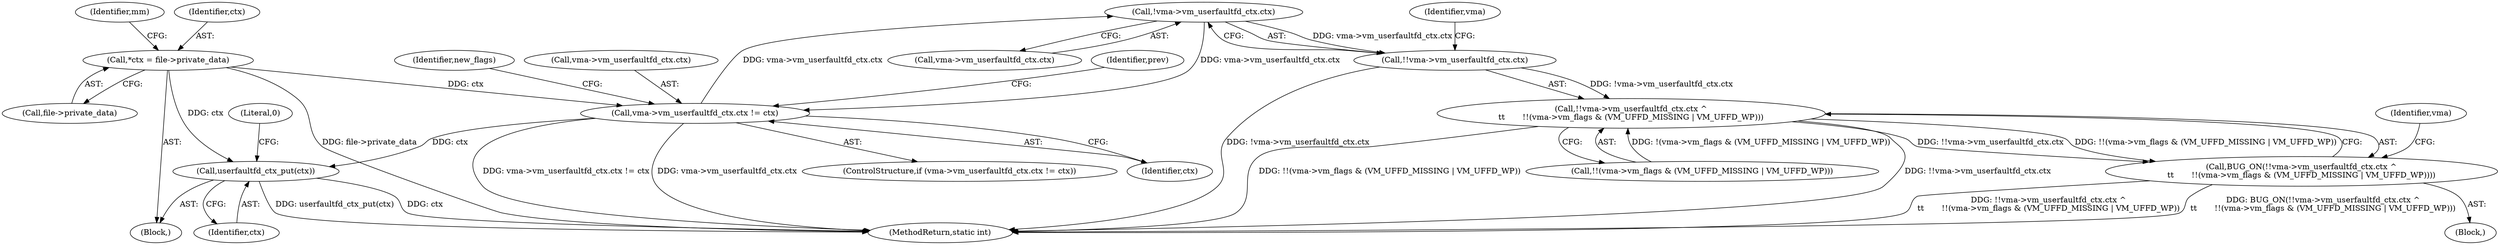 digraph "0_linux_04f5866e41fb70690e28397487d8bd8eea7d712a_3@pointer" {
"1000164" [label="(Call,!vma->vm_userfaultfd_ctx.ctx)"];
"1000180" [label="(Call,vma->vm_userfaultfd_ctx.ctx != ctx)"];
"1000164" [label="(Call,!vma->vm_userfaultfd_ctx.ctx)"];
"1000109" [label="(Call,*ctx = file->private_data)"];
"1000163" [label="(Call,!!vma->vm_userfaultfd_ctx.ctx)"];
"1000162" [label="(Call,!!vma->vm_userfaultfd_ctx.ctx ^\n\t\t       !!(vma->vm_flags & (VM_UFFD_MISSING | VM_UFFD_WP)))"];
"1000161" [label="(Call,BUG_ON(!!vma->vm_userfaultfd_ctx.ctx ^\n\t\t       !!(vma->vm_flags & (VM_UFFD_MISSING | VM_UFFD_WP))))"];
"1000296" [label="(Call,userfaultfd_ctx_put(ctx))"];
"1000116" [label="(Identifier,mm)"];
"1000189" [label="(Identifier,prev)"];
"1000109" [label="(Call,*ctx = file->private_data)"];
"1000111" [label="(Call,file->private_data)"];
"1000170" [label="(Call,!!(vma->vm_flags & (VM_UFFD_MISSING | VM_UFFD_WP)))"];
"1000179" [label="(ControlStructure,if (vma->vm_userfaultfd_ctx.ctx != ctx))"];
"1000163" [label="(Call,!!vma->vm_userfaultfd_ctx.ctx)"];
"1000299" [label="(Literal,0)"];
"1000297" [label="(Identifier,ctx)"];
"1000110" [label="(Identifier,ctx)"];
"1000180" [label="(Call,vma->vm_userfaultfd_ctx.ctx != ctx)"];
"1000174" [label="(Identifier,vma)"];
"1000193" [label="(Identifier,new_flags)"];
"1000300" [label="(MethodReturn,static int)"];
"1000186" [label="(Identifier,ctx)"];
"1000159" [label="(Block,)"];
"1000165" [label="(Call,vma->vm_userfaultfd_ctx.ctx)"];
"1000161" [label="(Call,BUG_ON(!!vma->vm_userfaultfd_ctx.ctx ^\n\t\t       !!(vma->vm_flags & (VM_UFFD_MISSING | VM_UFFD_WP))))"];
"1000183" [label="(Identifier,vma)"];
"1000107" [label="(Block,)"];
"1000181" [label="(Call,vma->vm_userfaultfd_ctx.ctx)"];
"1000296" [label="(Call,userfaultfd_ctx_put(ctx))"];
"1000164" [label="(Call,!vma->vm_userfaultfd_ctx.ctx)"];
"1000162" [label="(Call,!!vma->vm_userfaultfd_ctx.ctx ^\n\t\t       !!(vma->vm_flags & (VM_UFFD_MISSING | VM_UFFD_WP)))"];
"1000164" -> "1000163"  [label="AST: "];
"1000164" -> "1000165"  [label="CFG: "];
"1000165" -> "1000164"  [label="AST: "];
"1000163" -> "1000164"  [label="CFG: "];
"1000164" -> "1000163"  [label="DDG: vma->vm_userfaultfd_ctx.ctx"];
"1000180" -> "1000164"  [label="DDG: vma->vm_userfaultfd_ctx.ctx"];
"1000164" -> "1000180"  [label="DDG: vma->vm_userfaultfd_ctx.ctx"];
"1000180" -> "1000179"  [label="AST: "];
"1000180" -> "1000186"  [label="CFG: "];
"1000181" -> "1000180"  [label="AST: "];
"1000186" -> "1000180"  [label="AST: "];
"1000189" -> "1000180"  [label="CFG: "];
"1000193" -> "1000180"  [label="CFG: "];
"1000180" -> "1000300"  [label="DDG: vma->vm_userfaultfd_ctx.ctx"];
"1000180" -> "1000300"  [label="DDG: vma->vm_userfaultfd_ctx.ctx != ctx"];
"1000109" -> "1000180"  [label="DDG: ctx"];
"1000180" -> "1000296"  [label="DDG: ctx"];
"1000109" -> "1000107"  [label="AST: "];
"1000109" -> "1000111"  [label="CFG: "];
"1000110" -> "1000109"  [label="AST: "];
"1000111" -> "1000109"  [label="AST: "];
"1000116" -> "1000109"  [label="CFG: "];
"1000109" -> "1000300"  [label="DDG: file->private_data"];
"1000109" -> "1000296"  [label="DDG: ctx"];
"1000163" -> "1000162"  [label="AST: "];
"1000174" -> "1000163"  [label="CFG: "];
"1000163" -> "1000300"  [label="DDG: !vma->vm_userfaultfd_ctx.ctx"];
"1000163" -> "1000162"  [label="DDG: !vma->vm_userfaultfd_ctx.ctx"];
"1000162" -> "1000161"  [label="AST: "];
"1000162" -> "1000170"  [label="CFG: "];
"1000170" -> "1000162"  [label="AST: "];
"1000161" -> "1000162"  [label="CFG: "];
"1000162" -> "1000300"  [label="DDG: !!(vma->vm_flags & (VM_UFFD_MISSING | VM_UFFD_WP))"];
"1000162" -> "1000300"  [label="DDG: !!vma->vm_userfaultfd_ctx.ctx"];
"1000162" -> "1000161"  [label="DDG: !!vma->vm_userfaultfd_ctx.ctx"];
"1000162" -> "1000161"  [label="DDG: !!(vma->vm_flags & (VM_UFFD_MISSING | VM_UFFD_WP))"];
"1000170" -> "1000162"  [label="DDG: !(vma->vm_flags & (VM_UFFD_MISSING | VM_UFFD_WP))"];
"1000161" -> "1000159"  [label="AST: "];
"1000183" -> "1000161"  [label="CFG: "];
"1000161" -> "1000300"  [label="DDG: !!vma->vm_userfaultfd_ctx.ctx ^\n\t\t       !!(vma->vm_flags & (VM_UFFD_MISSING | VM_UFFD_WP))"];
"1000161" -> "1000300"  [label="DDG: BUG_ON(!!vma->vm_userfaultfd_ctx.ctx ^\n\t\t       !!(vma->vm_flags & (VM_UFFD_MISSING | VM_UFFD_WP)))"];
"1000296" -> "1000107"  [label="AST: "];
"1000296" -> "1000297"  [label="CFG: "];
"1000297" -> "1000296"  [label="AST: "];
"1000299" -> "1000296"  [label="CFG: "];
"1000296" -> "1000300"  [label="DDG: userfaultfd_ctx_put(ctx)"];
"1000296" -> "1000300"  [label="DDG: ctx"];
}

